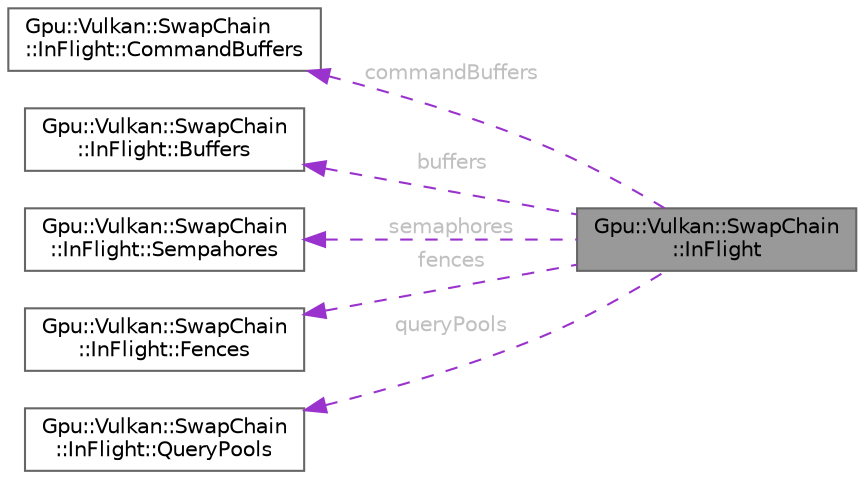 digraph "Gpu::Vulkan::SwapChain::InFlight"
{
 // LATEX_PDF_SIZE
  bgcolor="transparent";
  edge [fontname=Helvetica,fontsize=10,labelfontname=Helvetica,labelfontsize=10];
  node [fontname=Helvetica,fontsize=10,shape=box,height=0.2,width=0.4];
  rankdir="LR";
  Node1 [id="Node000001",label="Gpu::Vulkan::SwapChain\l::InFlight",height=0.2,width=0.4,color="gray40", fillcolor="grey60", style="filled", fontcolor="black",tooltip=" "];
  Node2 -> Node1 [id="edge1_Node000001_Node000002",dir="back",color="darkorchid3",style="dashed",tooltip=" ",label=" commandBuffers",fontcolor="grey" ];
  Node2 [id="Node000002",label="Gpu::Vulkan::SwapChain\l::InFlight::CommandBuffers",height=0.2,width=0.4,color="gray40", fillcolor="white", style="filled",URL="$classGpu_1_1Vulkan_1_1SwapChain_1_1InFlight_1_1CommandBuffers.html",tooltip=" "];
  Node3 -> Node1 [id="edge2_Node000001_Node000003",dir="back",color="darkorchid3",style="dashed",tooltip=" ",label=" buffers",fontcolor="grey" ];
  Node3 [id="Node000003",label="Gpu::Vulkan::SwapChain\l::InFlight::Buffers",height=0.2,width=0.4,color="gray40", fillcolor="white", style="filled",URL="$classGpu_1_1Vulkan_1_1SwapChain_1_1InFlight_1_1Buffers.html",tooltip=" "];
  Node4 -> Node1 [id="edge3_Node000001_Node000004",dir="back",color="darkorchid3",style="dashed",tooltip=" ",label=" semaphores",fontcolor="grey" ];
  Node4 [id="Node000004",label="Gpu::Vulkan::SwapChain\l::InFlight::Sempahores",height=0.2,width=0.4,color="gray40", fillcolor="white", style="filled",URL="$classGpu_1_1Vulkan_1_1SwapChain_1_1InFlight_1_1Sempahores.html",tooltip=" "];
  Node5 -> Node1 [id="edge4_Node000001_Node000005",dir="back",color="darkorchid3",style="dashed",tooltip=" ",label=" fences",fontcolor="grey" ];
  Node5 [id="Node000005",label="Gpu::Vulkan::SwapChain\l::InFlight::Fences",height=0.2,width=0.4,color="gray40", fillcolor="white", style="filled",URL="$classGpu_1_1Vulkan_1_1SwapChain_1_1InFlight_1_1Fences.html",tooltip=" "];
  Node6 -> Node1 [id="edge5_Node000001_Node000006",dir="back",color="darkorchid3",style="dashed",tooltip=" ",label=" queryPools",fontcolor="grey" ];
  Node6 [id="Node000006",label="Gpu::Vulkan::SwapChain\l::InFlight::QueryPools",height=0.2,width=0.4,color="gray40", fillcolor="white", style="filled",URL="$classGpu_1_1Vulkan_1_1SwapChain_1_1InFlight_1_1QueryPools.html",tooltip=" "];
}
